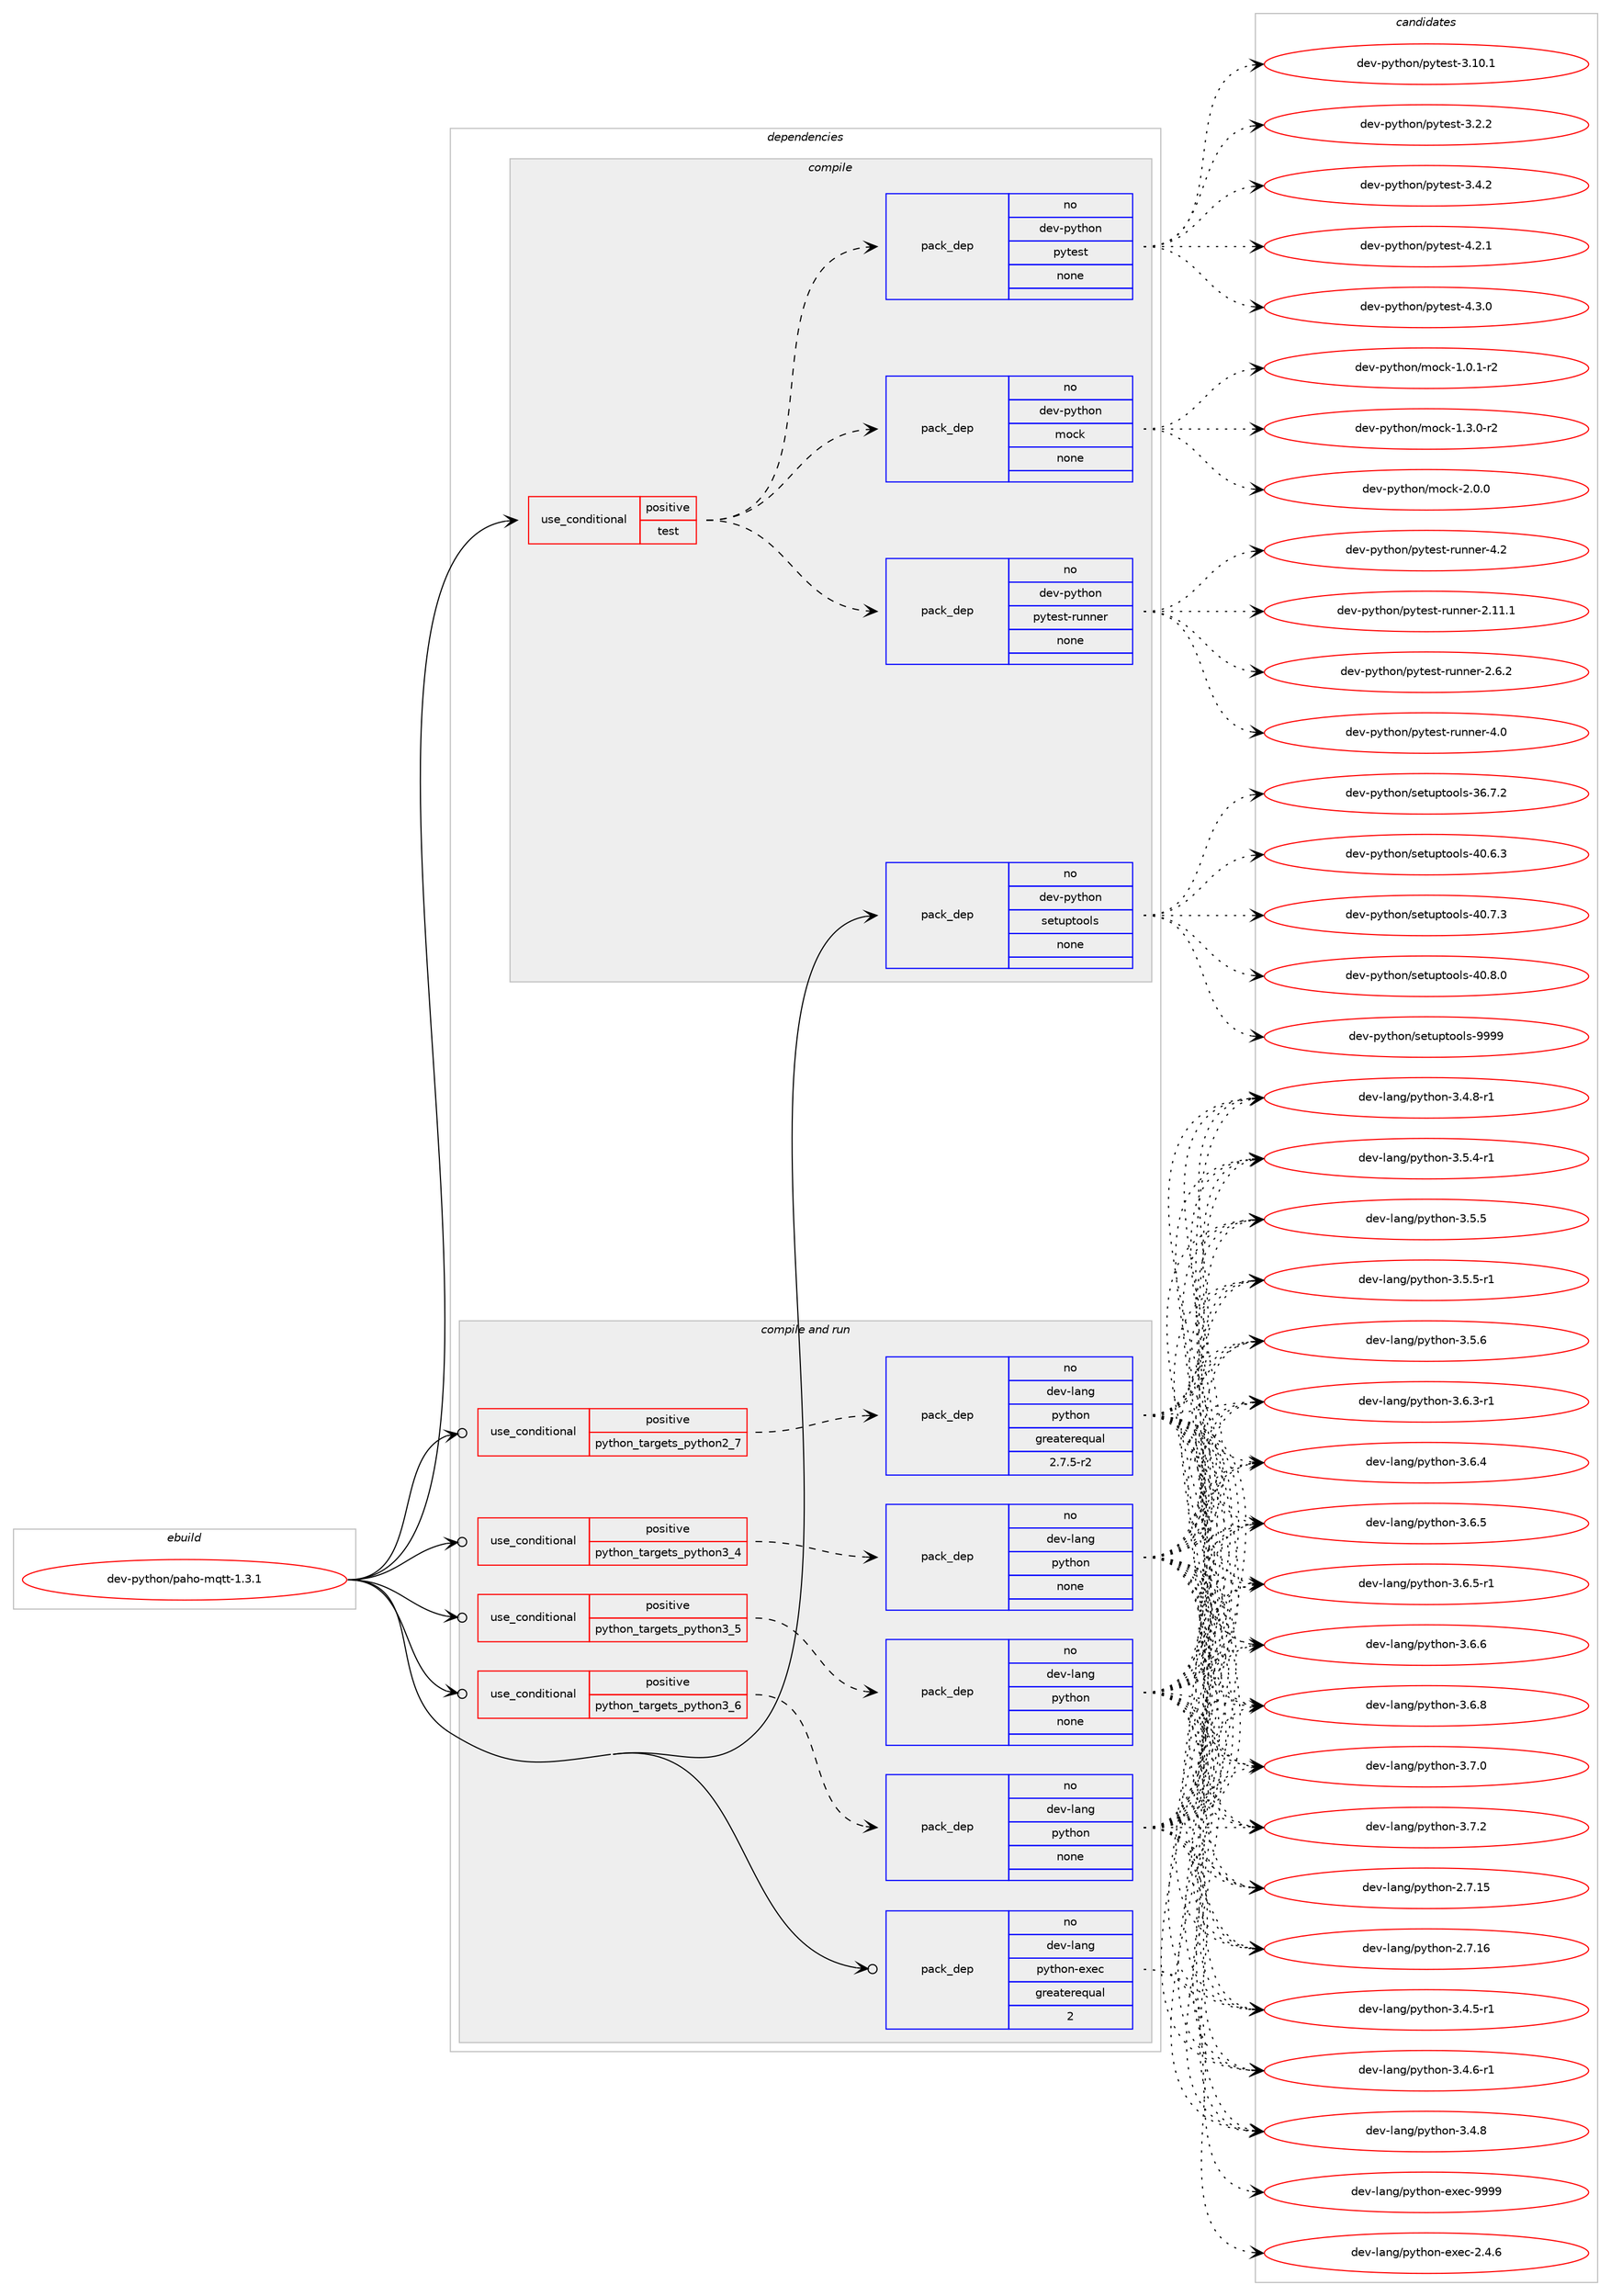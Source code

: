 digraph prolog {

# *************
# Graph options
# *************

newrank=true;
concentrate=true;
compound=true;
graph [rankdir=LR,fontname=Helvetica,fontsize=10,ranksep=1.5];#, ranksep=2.5, nodesep=0.2];
edge  [arrowhead=vee];
node  [fontname=Helvetica,fontsize=10];

# **********
# The ebuild
# **********

subgraph cluster_leftcol {
color=gray;
rank=same;
label=<<i>ebuild</i>>;
id [label="dev-python/paho-mqtt-1.3.1", color=red, width=4, href="../dev-python/paho-mqtt-1.3.1.svg"];
}

# ****************
# The dependencies
# ****************

subgraph cluster_midcol {
color=gray;
label=<<i>dependencies</i>>;
subgraph cluster_compile {
fillcolor="#eeeeee";
style=filled;
label=<<i>compile</i>>;
subgraph cond378903 {
dependency1423721 [label=<<TABLE BORDER="0" CELLBORDER="1" CELLSPACING="0" CELLPADDING="4"><TR><TD ROWSPAN="3" CELLPADDING="10">use_conditional</TD></TR><TR><TD>positive</TD></TR><TR><TD>test</TD></TR></TABLE>>, shape=none, color=red];
subgraph pack1021538 {
dependency1423722 [label=<<TABLE BORDER="0" CELLBORDER="1" CELLSPACING="0" CELLPADDING="4" WIDTH="220"><TR><TD ROWSPAN="6" CELLPADDING="30">pack_dep</TD></TR><TR><TD WIDTH="110">no</TD></TR><TR><TD>dev-python</TD></TR><TR><TD>mock</TD></TR><TR><TD>none</TD></TR><TR><TD></TD></TR></TABLE>>, shape=none, color=blue];
}
dependency1423721:e -> dependency1423722:w [weight=20,style="dashed",arrowhead="vee"];
subgraph pack1021539 {
dependency1423723 [label=<<TABLE BORDER="0" CELLBORDER="1" CELLSPACING="0" CELLPADDING="4" WIDTH="220"><TR><TD ROWSPAN="6" CELLPADDING="30">pack_dep</TD></TR><TR><TD WIDTH="110">no</TD></TR><TR><TD>dev-python</TD></TR><TR><TD>pytest</TD></TR><TR><TD>none</TD></TR><TR><TD></TD></TR></TABLE>>, shape=none, color=blue];
}
dependency1423721:e -> dependency1423723:w [weight=20,style="dashed",arrowhead="vee"];
subgraph pack1021540 {
dependency1423724 [label=<<TABLE BORDER="0" CELLBORDER="1" CELLSPACING="0" CELLPADDING="4" WIDTH="220"><TR><TD ROWSPAN="6" CELLPADDING="30">pack_dep</TD></TR><TR><TD WIDTH="110">no</TD></TR><TR><TD>dev-python</TD></TR><TR><TD>pytest-runner</TD></TR><TR><TD>none</TD></TR><TR><TD></TD></TR></TABLE>>, shape=none, color=blue];
}
dependency1423721:e -> dependency1423724:w [weight=20,style="dashed",arrowhead="vee"];
}
id:e -> dependency1423721:w [weight=20,style="solid",arrowhead="vee"];
subgraph pack1021541 {
dependency1423725 [label=<<TABLE BORDER="0" CELLBORDER="1" CELLSPACING="0" CELLPADDING="4" WIDTH="220"><TR><TD ROWSPAN="6" CELLPADDING="30">pack_dep</TD></TR><TR><TD WIDTH="110">no</TD></TR><TR><TD>dev-python</TD></TR><TR><TD>setuptools</TD></TR><TR><TD>none</TD></TR><TR><TD></TD></TR></TABLE>>, shape=none, color=blue];
}
id:e -> dependency1423725:w [weight=20,style="solid",arrowhead="vee"];
}
subgraph cluster_compileandrun {
fillcolor="#eeeeee";
style=filled;
label=<<i>compile and run</i>>;
subgraph cond378904 {
dependency1423726 [label=<<TABLE BORDER="0" CELLBORDER="1" CELLSPACING="0" CELLPADDING="4"><TR><TD ROWSPAN="3" CELLPADDING="10">use_conditional</TD></TR><TR><TD>positive</TD></TR><TR><TD>python_targets_python2_7</TD></TR></TABLE>>, shape=none, color=red];
subgraph pack1021542 {
dependency1423727 [label=<<TABLE BORDER="0" CELLBORDER="1" CELLSPACING="0" CELLPADDING="4" WIDTH="220"><TR><TD ROWSPAN="6" CELLPADDING="30">pack_dep</TD></TR><TR><TD WIDTH="110">no</TD></TR><TR><TD>dev-lang</TD></TR><TR><TD>python</TD></TR><TR><TD>greaterequal</TD></TR><TR><TD>2.7.5-r2</TD></TR></TABLE>>, shape=none, color=blue];
}
dependency1423726:e -> dependency1423727:w [weight=20,style="dashed",arrowhead="vee"];
}
id:e -> dependency1423726:w [weight=20,style="solid",arrowhead="odotvee"];
subgraph cond378905 {
dependency1423728 [label=<<TABLE BORDER="0" CELLBORDER="1" CELLSPACING="0" CELLPADDING="4"><TR><TD ROWSPAN="3" CELLPADDING="10">use_conditional</TD></TR><TR><TD>positive</TD></TR><TR><TD>python_targets_python3_4</TD></TR></TABLE>>, shape=none, color=red];
subgraph pack1021543 {
dependency1423729 [label=<<TABLE BORDER="0" CELLBORDER="1" CELLSPACING="0" CELLPADDING="4" WIDTH="220"><TR><TD ROWSPAN="6" CELLPADDING="30">pack_dep</TD></TR><TR><TD WIDTH="110">no</TD></TR><TR><TD>dev-lang</TD></TR><TR><TD>python</TD></TR><TR><TD>none</TD></TR><TR><TD></TD></TR></TABLE>>, shape=none, color=blue];
}
dependency1423728:e -> dependency1423729:w [weight=20,style="dashed",arrowhead="vee"];
}
id:e -> dependency1423728:w [weight=20,style="solid",arrowhead="odotvee"];
subgraph cond378906 {
dependency1423730 [label=<<TABLE BORDER="0" CELLBORDER="1" CELLSPACING="0" CELLPADDING="4"><TR><TD ROWSPAN="3" CELLPADDING="10">use_conditional</TD></TR><TR><TD>positive</TD></TR><TR><TD>python_targets_python3_5</TD></TR></TABLE>>, shape=none, color=red];
subgraph pack1021544 {
dependency1423731 [label=<<TABLE BORDER="0" CELLBORDER="1" CELLSPACING="0" CELLPADDING="4" WIDTH="220"><TR><TD ROWSPAN="6" CELLPADDING="30">pack_dep</TD></TR><TR><TD WIDTH="110">no</TD></TR><TR><TD>dev-lang</TD></TR><TR><TD>python</TD></TR><TR><TD>none</TD></TR><TR><TD></TD></TR></TABLE>>, shape=none, color=blue];
}
dependency1423730:e -> dependency1423731:w [weight=20,style="dashed",arrowhead="vee"];
}
id:e -> dependency1423730:w [weight=20,style="solid",arrowhead="odotvee"];
subgraph cond378907 {
dependency1423732 [label=<<TABLE BORDER="0" CELLBORDER="1" CELLSPACING="0" CELLPADDING="4"><TR><TD ROWSPAN="3" CELLPADDING="10">use_conditional</TD></TR><TR><TD>positive</TD></TR><TR><TD>python_targets_python3_6</TD></TR></TABLE>>, shape=none, color=red];
subgraph pack1021545 {
dependency1423733 [label=<<TABLE BORDER="0" CELLBORDER="1" CELLSPACING="0" CELLPADDING="4" WIDTH="220"><TR><TD ROWSPAN="6" CELLPADDING="30">pack_dep</TD></TR><TR><TD WIDTH="110">no</TD></TR><TR><TD>dev-lang</TD></TR><TR><TD>python</TD></TR><TR><TD>none</TD></TR><TR><TD></TD></TR></TABLE>>, shape=none, color=blue];
}
dependency1423732:e -> dependency1423733:w [weight=20,style="dashed",arrowhead="vee"];
}
id:e -> dependency1423732:w [weight=20,style="solid",arrowhead="odotvee"];
subgraph pack1021546 {
dependency1423734 [label=<<TABLE BORDER="0" CELLBORDER="1" CELLSPACING="0" CELLPADDING="4" WIDTH="220"><TR><TD ROWSPAN="6" CELLPADDING="30">pack_dep</TD></TR><TR><TD WIDTH="110">no</TD></TR><TR><TD>dev-lang</TD></TR><TR><TD>python-exec</TD></TR><TR><TD>greaterequal</TD></TR><TR><TD>2</TD></TR></TABLE>>, shape=none, color=blue];
}
id:e -> dependency1423734:w [weight=20,style="solid",arrowhead="odotvee"];
}
subgraph cluster_run {
fillcolor="#eeeeee";
style=filled;
label=<<i>run</i>>;
}
}

# **************
# The candidates
# **************

subgraph cluster_choices {
rank=same;
color=gray;
label=<<i>candidates</i>>;

subgraph choice1021538 {
color=black;
nodesep=1;
choice1001011184511212111610411111047109111991074549464846494511450 [label="dev-python/mock-1.0.1-r2", color=red, width=4,href="../dev-python/mock-1.0.1-r2.svg"];
choice1001011184511212111610411111047109111991074549465146484511450 [label="dev-python/mock-1.3.0-r2", color=red, width=4,href="../dev-python/mock-1.3.0-r2.svg"];
choice100101118451121211161041111104710911199107455046484648 [label="dev-python/mock-2.0.0", color=red, width=4,href="../dev-python/mock-2.0.0.svg"];
dependency1423722:e -> choice1001011184511212111610411111047109111991074549464846494511450:w [style=dotted,weight="100"];
dependency1423722:e -> choice1001011184511212111610411111047109111991074549465146484511450:w [style=dotted,weight="100"];
dependency1423722:e -> choice100101118451121211161041111104710911199107455046484648:w [style=dotted,weight="100"];
}
subgraph choice1021539 {
color=black;
nodesep=1;
choice100101118451121211161041111104711212111610111511645514649484649 [label="dev-python/pytest-3.10.1", color=red, width=4,href="../dev-python/pytest-3.10.1.svg"];
choice1001011184511212111610411111047112121116101115116455146504650 [label="dev-python/pytest-3.2.2", color=red, width=4,href="../dev-python/pytest-3.2.2.svg"];
choice1001011184511212111610411111047112121116101115116455146524650 [label="dev-python/pytest-3.4.2", color=red, width=4,href="../dev-python/pytest-3.4.2.svg"];
choice1001011184511212111610411111047112121116101115116455246504649 [label="dev-python/pytest-4.2.1", color=red, width=4,href="../dev-python/pytest-4.2.1.svg"];
choice1001011184511212111610411111047112121116101115116455246514648 [label="dev-python/pytest-4.3.0", color=red, width=4,href="../dev-python/pytest-4.3.0.svg"];
dependency1423723:e -> choice100101118451121211161041111104711212111610111511645514649484649:w [style=dotted,weight="100"];
dependency1423723:e -> choice1001011184511212111610411111047112121116101115116455146504650:w [style=dotted,weight="100"];
dependency1423723:e -> choice1001011184511212111610411111047112121116101115116455146524650:w [style=dotted,weight="100"];
dependency1423723:e -> choice1001011184511212111610411111047112121116101115116455246504649:w [style=dotted,weight="100"];
dependency1423723:e -> choice1001011184511212111610411111047112121116101115116455246514648:w [style=dotted,weight="100"];
}
subgraph choice1021540 {
color=black;
nodesep=1;
choice10010111845112121116104111110471121211161011151164511411711011010111445504649494649 [label="dev-python/pytest-runner-2.11.1", color=red, width=4,href="../dev-python/pytest-runner-2.11.1.svg"];
choice100101118451121211161041111104711212111610111511645114117110110101114455046544650 [label="dev-python/pytest-runner-2.6.2", color=red, width=4,href="../dev-python/pytest-runner-2.6.2.svg"];
choice10010111845112121116104111110471121211161011151164511411711011010111445524648 [label="dev-python/pytest-runner-4.0", color=red, width=4,href="../dev-python/pytest-runner-4.0.svg"];
choice10010111845112121116104111110471121211161011151164511411711011010111445524650 [label="dev-python/pytest-runner-4.2", color=red, width=4,href="../dev-python/pytest-runner-4.2.svg"];
dependency1423724:e -> choice10010111845112121116104111110471121211161011151164511411711011010111445504649494649:w [style=dotted,weight="100"];
dependency1423724:e -> choice100101118451121211161041111104711212111610111511645114117110110101114455046544650:w [style=dotted,weight="100"];
dependency1423724:e -> choice10010111845112121116104111110471121211161011151164511411711011010111445524648:w [style=dotted,weight="100"];
dependency1423724:e -> choice10010111845112121116104111110471121211161011151164511411711011010111445524650:w [style=dotted,weight="100"];
}
subgraph choice1021541 {
color=black;
nodesep=1;
choice100101118451121211161041111104711510111611711211611111110811545515446554650 [label="dev-python/setuptools-36.7.2", color=red, width=4,href="../dev-python/setuptools-36.7.2.svg"];
choice100101118451121211161041111104711510111611711211611111110811545524846544651 [label="dev-python/setuptools-40.6.3", color=red, width=4,href="../dev-python/setuptools-40.6.3.svg"];
choice100101118451121211161041111104711510111611711211611111110811545524846554651 [label="dev-python/setuptools-40.7.3", color=red, width=4,href="../dev-python/setuptools-40.7.3.svg"];
choice100101118451121211161041111104711510111611711211611111110811545524846564648 [label="dev-python/setuptools-40.8.0", color=red, width=4,href="../dev-python/setuptools-40.8.0.svg"];
choice10010111845112121116104111110471151011161171121161111111081154557575757 [label="dev-python/setuptools-9999", color=red, width=4,href="../dev-python/setuptools-9999.svg"];
dependency1423725:e -> choice100101118451121211161041111104711510111611711211611111110811545515446554650:w [style=dotted,weight="100"];
dependency1423725:e -> choice100101118451121211161041111104711510111611711211611111110811545524846544651:w [style=dotted,weight="100"];
dependency1423725:e -> choice100101118451121211161041111104711510111611711211611111110811545524846554651:w [style=dotted,weight="100"];
dependency1423725:e -> choice100101118451121211161041111104711510111611711211611111110811545524846564648:w [style=dotted,weight="100"];
dependency1423725:e -> choice10010111845112121116104111110471151011161171121161111111081154557575757:w [style=dotted,weight="100"];
}
subgraph choice1021542 {
color=black;
nodesep=1;
choice10010111845108971101034711212111610411111045504655464953 [label="dev-lang/python-2.7.15", color=red, width=4,href="../dev-lang/python-2.7.15.svg"];
choice10010111845108971101034711212111610411111045504655464954 [label="dev-lang/python-2.7.16", color=red, width=4,href="../dev-lang/python-2.7.16.svg"];
choice1001011184510897110103471121211161041111104551465246534511449 [label="dev-lang/python-3.4.5-r1", color=red, width=4,href="../dev-lang/python-3.4.5-r1.svg"];
choice1001011184510897110103471121211161041111104551465246544511449 [label="dev-lang/python-3.4.6-r1", color=red, width=4,href="../dev-lang/python-3.4.6-r1.svg"];
choice100101118451089711010347112121116104111110455146524656 [label="dev-lang/python-3.4.8", color=red, width=4,href="../dev-lang/python-3.4.8.svg"];
choice1001011184510897110103471121211161041111104551465246564511449 [label="dev-lang/python-3.4.8-r1", color=red, width=4,href="../dev-lang/python-3.4.8-r1.svg"];
choice1001011184510897110103471121211161041111104551465346524511449 [label="dev-lang/python-3.5.4-r1", color=red, width=4,href="../dev-lang/python-3.5.4-r1.svg"];
choice100101118451089711010347112121116104111110455146534653 [label="dev-lang/python-3.5.5", color=red, width=4,href="../dev-lang/python-3.5.5.svg"];
choice1001011184510897110103471121211161041111104551465346534511449 [label="dev-lang/python-3.5.5-r1", color=red, width=4,href="../dev-lang/python-3.5.5-r1.svg"];
choice100101118451089711010347112121116104111110455146534654 [label="dev-lang/python-3.5.6", color=red, width=4,href="../dev-lang/python-3.5.6.svg"];
choice1001011184510897110103471121211161041111104551465446514511449 [label="dev-lang/python-3.6.3-r1", color=red, width=4,href="../dev-lang/python-3.6.3-r1.svg"];
choice100101118451089711010347112121116104111110455146544652 [label="dev-lang/python-3.6.4", color=red, width=4,href="../dev-lang/python-3.6.4.svg"];
choice100101118451089711010347112121116104111110455146544653 [label="dev-lang/python-3.6.5", color=red, width=4,href="../dev-lang/python-3.6.5.svg"];
choice1001011184510897110103471121211161041111104551465446534511449 [label="dev-lang/python-3.6.5-r1", color=red, width=4,href="../dev-lang/python-3.6.5-r1.svg"];
choice100101118451089711010347112121116104111110455146544654 [label="dev-lang/python-3.6.6", color=red, width=4,href="../dev-lang/python-3.6.6.svg"];
choice100101118451089711010347112121116104111110455146544656 [label="dev-lang/python-3.6.8", color=red, width=4,href="../dev-lang/python-3.6.8.svg"];
choice100101118451089711010347112121116104111110455146554648 [label="dev-lang/python-3.7.0", color=red, width=4,href="../dev-lang/python-3.7.0.svg"];
choice100101118451089711010347112121116104111110455146554650 [label="dev-lang/python-3.7.2", color=red, width=4,href="../dev-lang/python-3.7.2.svg"];
dependency1423727:e -> choice10010111845108971101034711212111610411111045504655464953:w [style=dotted,weight="100"];
dependency1423727:e -> choice10010111845108971101034711212111610411111045504655464954:w [style=dotted,weight="100"];
dependency1423727:e -> choice1001011184510897110103471121211161041111104551465246534511449:w [style=dotted,weight="100"];
dependency1423727:e -> choice1001011184510897110103471121211161041111104551465246544511449:w [style=dotted,weight="100"];
dependency1423727:e -> choice100101118451089711010347112121116104111110455146524656:w [style=dotted,weight="100"];
dependency1423727:e -> choice1001011184510897110103471121211161041111104551465246564511449:w [style=dotted,weight="100"];
dependency1423727:e -> choice1001011184510897110103471121211161041111104551465346524511449:w [style=dotted,weight="100"];
dependency1423727:e -> choice100101118451089711010347112121116104111110455146534653:w [style=dotted,weight="100"];
dependency1423727:e -> choice1001011184510897110103471121211161041111104551465346534511449:w [style=dotted,weight="100"];
dependency1423727:e -> choice100101118451089711010347112121116104111110455146534654:w [style=dotted,weight="100"];
dependency1423727:e -> choice1001011184510897110103471121211161041111104551465446514511449:w [style=dotted,weight="100"];
dependency1423727:e -> choice100101118451089711010347112121116104111110455146544652:w [style=dotted,weight="100"];
dependency1423727:e -> choice100101118451089711010347112121116104111110455146544653:w [style=dotted,weight="100"];
dependency1423727:e -> choice1001011184510897110103471121211161041111104551465446534511449:w [style=dotted,weight="100"];
dependency1423727:e -> choice100101118451089711010347112121116104111110455146544654:w [style=dotted,weight="100"];
dependency1423727:e -> choice100101118451089711010347112121116104111110455146544656:w [style=dotted,weight="100"];
dependency1423727:e -> choice100101118451089711010347112121116104111110455146554648:w [style=dotted,weight="100"];
dependency1423727:e -> choice100101118451089711010347112121116104111110455146554650:w [style=dotted,weight="100"];
}
subgraph choice1021543 {
color=black;
nodesep=1;
choice10010111845108971101034711212111610411111045504655464953 [label="dev-lang/python-2.7.15", color=red, width=4,href="../dev-lang/python-2.7.15.svg"];
choice10010111845108971101034711212111610411111045504655464954 [label="dev-lang/python-2.7.16", color=red, width=4,href="../dev-lang/python-2.7.16.svg"];
choice1001011184510897110103471121211161041111104551465246534511449 [label="dev-lang/python-3.4.5-r1", color=red, width=4,href="../dev-lang/python-3.4.5-r1.svg"];
choice1001011184510897110103471121211161041111104551465246544511449 [label="dev-lang/python-3.4.6-r1", color=red, width=4,href="../dev-lang/python-3.4.6-r1.svg"];
choice100101118451089711010347112121116104111110455146524656 [label="dev-lang/python-3.4.8", color=red, width=4,href="../dev-lang/python-3.4.8.svg"];
choice1001011184510897110103471121211161041111104551465246564511449 [label="dev-lang/python-3.4.8-r1", color=red, width=4,href="../dev-lang/python-3.4.8-r1.svg"];
choice1001011184510897110103471121211161041111104551465346524511449 [label="dev-lang/python-3.5.4-r1", color=red, width=4,href="../dev-lang/python-3.5.4-r1.svg"];
choice100101118451089711010347112121116104111110455146534653 [label="dev-lang/python-3.5.5", color=red, width=4,href="../dev-lang/python-3.5.5.svg"];
choice1001011184510897110103471121211161041111104551465346534511449 [label="dev-lang/python-3.5.5-r1", color=red, width=4,href="../dev-lang/python-3.5.5-r1.svg"];
choice100101118451089711010347112121116104111110455146534654 [label="dev-lang/python-3.5.6", color=red, width=4,href="../dev-lang/python-3.5.6.svg"];
choice1001011184510897110103471121211161041111104551465446514511449 [label="dev-lang/python-3.6.3-r1", color=red, width=4,href="../dev-lang/python-3.6.3-r1.svg"];
choice100101118451089711010347112121116104111110455146544652 [label="dev-lang/python-3.6.4", color=red, width=4,href="../dev-lang/python-3.6.4.svg"];
choice100101118451089711010347112121116104111110455146544653 [label="dev-lang/python-3.6.5", color=red, width=4,href="../dev-lang/python-3.6.5.svg"];
choice1001011184510897110103471121211161041111104551465446534511449 [label="dev-lang/python-3.6.5-r1", color=red, width=4,href="../dev-lang/python-3.6.5-r1.svg"];
choice100101118451089711010347112121116104111110455146544654 [label="dev-lang/python-3.6.6", color=red, width=4,href="../dev-lang/python-3.6.6.svg"];
choice100101118451089711010347112121116104111110455146544656 [label="dev-lang/python-3.6.8", color=red, width=4,href="../dev-lang/python-3.6.8.svg"];
choice100101118451089711010347112121116104111110455146554648 [label="dev-lang/python-3.7.0", color=red, width=4,href="../dev-lang/python-3.7.0.svg"];
choice100101118451089711010347112121116104111110455146554650 [label="dev-lang/python-3.7.2", color=red, width=4,href="../dev-lang/python-3.7.2.svg"];
dependency1423729:e -> choice10010111845108971101034711212111610411111045504655464953:w [style=dotted,weight="100"];
dependency1423729:e -> choice10010111845108971101034711212111610411111045504655464954:w [style=dotted,weight="100"];
dependency1423729:e -> choice1001011184510897110103471121211161041111104551465246534511449:w [style=dotted,weight="100"];
dependency1423729:e -> choice1001011184510897110103471121211161041111104551465246544511449:w [style=dotted,weight="100"];
dependency1423729:e -> choice100101118451089711010347112121116104111110455146524656:w [style=dotted,weight="100"];
dependency1423729:e -> choice1001011184510897110103471121211161041111104551465246564511449:w [style=dotted,weight="100"];
dependency1423729:e -> choice1001011184510897110103471121211161041111104551465346524511449:w [style=dotted,weight="100"];
dependency1423729:e -> choice100101118451089711010347112121116104111110455146534653:w [style=dotted,weight="100"];
dependency1423729:e -> choice1001011184510897110103471121211161041111104551465346534511449:w [style=dotted,weight="100"];
dependency1423729:e -> choice100101118451089711010347112121116104111110455146534654:w [style=dotted,weight="100"];
dependency1423729:e -> choice1001011184510897110103471121211161041111104551465446514511449:w [style=dotted,weight="100"];
dependency1423729:e -> choice100101118451089711010347112121116104111110455146544652:w [style=dotted,weight="100"];
dependency1423729:e -> choice100101118451089711010347112121116104111110455146544653:w [style=dotted,weight="100"];
dependency1423729:e -> choice1001011184510897110103471121211161041111104551465446534511449:w [style=dotted,weight="100"];
dependency1423729:e -> choice100101118451089711010347112121116104111110455146544654:w [style=dotted,weight="100"];
dependency1423729:e -> choice100101118451089711010347112121116104111110455146544656:w [style=dotted,weight="100"];
dependency1423729:e -> choice100101118451089711010347112121116104111110455146554648:w [style=dotted,weight="100"];
dependency1423729:e -> choice100101118451089711010347112121116104111110455146554650:w [style=dotted,weight="100"];
}
subgraph choice1021544 {
color=black;
nodesep=1;
choice10010111845108971101034711212111610411111045504655464953 [label="dev-lang/python-2.7.15", color=red, width=4,href="../dev-lang/python-2.7.15.svg"];
choice10010111845108971101034711212111610411111045504655464954 [label="dev-lang/python-2.7.16", color=red, width=4,href="../dev-lang/python-2.7.16.svg"];
choice1001011184510897110103471121211161041111104551465246534511449 [label="dev-lang/python-3.4.5-r1", color=red, width=4,href="../dev-lang/python-3.4.5-r1.svg"];
choice1001011184510897110103471121211161041111104551465246544511449 [label="dev-lang/python-3.4.6-r1", color=red, width=4,href="../dev-lang/python-3.4.6-r1.svg"];
choice100101118451089711010347112121116104111110455146524656 [label="dev-lang/python-3.4.8", color=red, width=4,href="../dev-lang/python-3.4.8.svg"];
choice1001011184510897110103471121211161041111104551465246564511449 [label="dev-lang/python-3.4.8-r1", color=red, width=4,href="../dev-lang/python-3.4.8-r1.svg"];
choice1001011184510897110103471121211161041111104551465346524511449 [label="dev-lang/python-3.5.4-r1", color=red, width=4,href="../dev-lang/python-3.5.4-r1.svg"];
choice100101118451089711010347112121116104111110455146534653 [label="dev-lang/python-3.5.5", color=red, width=4,href="../dev-lang/python-3.5.5.svg"];
choice1001011184510897110103471121211161041111104551465346534511449 [label="dev-lang/python-3.5.5-r1", color=red, width=4,href="../dev-lang/python-3.5.5-r1.svg"];
choice100101118451089711010347112121116104111110455146534654 [label="dev-lang/python-3.5.6", color=red, width=4,href="../dev-lang/python-3.5.6.svg"];
choice1001011184510897110103471121211161041111104551465446514511449 [label="dev-lang/python-3.6.3-r1", color=red, width=4,href="../dev-lang/python-3.6.3-r1.svg"];
choice100101118451089711010347112121116104111110455146544652 [label="dev-lang/python-3.6.4", color=red, width=4,href="../dev-lang/python-3.6.4.svg"];
choice100101118451089711010347112121116104111110455146544653 [label="dev-lang/python-3.6.5", color=red, width=4,href="../dev-lang/python-3.6.5.svg"];
choice1001011184510897110103471121211161041111104551465446534511449 [label="dev-lang/python-3.6.5-r1", color=red, width=4,href="../dev-lang/python-3.6.5-r1.svg"];
choice100101118451089711010347112121116104111110455146544654 [label="dev-lang/python-3.6.6", color=red, width=4,href="../dev-lang/python-3.6.6.svg"];
choice100101118451089711010347112121116104111110455146544656 [label="dev-lang/python-3.6.8", color=red, width=4,href="../dev-lang/python-3.6.8.svg"];
choice100101118451089711010347112121116104111110455146554648 [label="dev-lang/python-3.7.0", color=red, width=4,href="../dev-lang/python-3.7.0.svg"];
choice100101118451089711010347112121116104111110455146554650 [label="dev-lang/python-3.7.2", color=red, width=4,href="../dev-lang/python-3.7.2.svg"];
dependency1423731:e -> choice10010111845108971101034711212111610411111045504655464953:w [style=dotted,weight="100"];
dependency1423731:e -> choice10010111845108971101034711212111610411111045504655464954:w [style=dotted,weight="100"];
dependency1423731:e -> choice1001011184510897110103471121211161041111104551465246534511449:w [style=dotted,weight="100"];
dependency1423731:e -> choice1001011184510897110103471121211161041111104551465246544511449:w [style=dotted,weight="100"];
dependency1423731:e -> choice100101118451089711010347112121116104111110455146524656:w [style=dotted,weight="100"];
dependency1423731:e -> choice1001011184510897110103471121211161041111104551465246564511449:w [style=dotted,weight="100"];
dependency1423731:e -> choice1001011184510897110103471121211161041111104551465346524511449:w [style=dotted,weight="100"];
dependency1423731:e -> choice100101118451089711010347112121116104111110455146534653:w [style=dotted,weight="100"];
dependency1423731:e -> choice1001011184510897110103471121211161041111104551465346534511449:w [style=dotted,weight="100"];
dependency1423731:e -> choice100101118451089711010347112121116104111110455146534654:w [style=dotted,weight="100"];
dependency1423731:e -> choice1001011184510897110103471121211161041111104551465446514511449:w [style=dotted,weight="100"];
dependency1423731:e -> choice100101118451089711010347112121116104111110455146544652:w [style=dotted,weight="100"];
dependency1423731:e -> choice100101118451089711010347112121116104111110455146544653:w [style=dotted,weight="100"];
dependency1423731:e -> choice1001011184510897110103471121211161041111104551465446534511449:w [style=dotted,weight="100"];
dependency1423731:e -> choice100101118451089711010347112121116104111110455146544654:w [style=dotted,weight="100"];
dependency1423731:e -> choice100101118451089711010347112121116104111110455146544656:w [style=dotted,weight="100"];
dependency1423731:e -> choice100101118451089711010347112121116104111110455146554648:w [style=dotted,weight="100"];
dependency1423731:e -> choice100101118451089711010347112121116104111110455146554650:w [style=dotted,weight="100"];
}
subgraph choice1021545 {
color=black;
nodesep=1;
choice10010111845108971101034711212111610411111045504655464953 [label="dev-lang/python-2.7.15", color=red, width=4,href="../dev-lang/python-2.7.15.svg"];
choice10010111845108971101034711212111610411111045504655464954 [label="dev-lang/python-2.7.16", color=red, width=4,href="../dev-lang/python-2.7.16.svg"];
choice1001011184510897110103471121211161041111104551465246534511449 [label="dev-lang/python-3.4.5-r1", color=red, width=4,href="../dev-lang/python-3.4.5-r1.svg"];
choice1001011184510897110103471121211161041111104551465246544511449 [label="dev-lang/python-3.4.6-r1", color=red, width=4,href="../dev-lang/python-3.4.6-r1.svg"];
choice100101118451089711010347112121116104111110455146524656 [label="dev-lang/python-3.4.8", color=red, width=4,href="../dev-lang/python-3.4.8.svg"];
choice1001011184510897110103471121211161041111104551465246564511449 [label="dev-lang/python-3.4.8-r1", color=red, width=4,href="../dev-lang/python-3.4.8-r1.svg"];
choice1001011184510897110103471121211161041111104551465346524511449 [label="dev-lang/python-3.5.4-r1", color=red, width=4,href="../dev-lang/python-3.5.4-r1.svg"];
choice100101118451089711010347112121116104111110455146534653 [label="dev-lang/python-3.5.5", color=red, width=4,href="../dev-lang/python-3.5.5.svg"];
choice1001011184510897110103471121211161041111104551465346534511449 [label="dev-lang/python-3.5.5-r1", color=red, width=4,href="../dev-lang/python-3.5.5-r1.svg"];
choice100101118451089711010347112121116104111110455146534654 [label="dev-lang/python-3.5.6", color=red, width=4,href="../dev-lang/python-3.5.6.svg"];
choice1001011184510897110103471121211161041111104551465446514511449 [label="dev-lang/python-3.6.3-r1", color=red, width=4,href="../dev-lang/python-3.6.3-r1.svg"];
choice100101118451089711010347112121116104111110455146544652 [label="dev-lang/python-3.6.4", color=red, width=4,href="../dev-lang/python-3.6.4.svg"];
choice100101118451089711010347112121116104111110455146544653 [label="dev-lang/python-3.6.5", color=red, width=4,href="../dev-lang/python-3.6.5.svg"];
choice1001011184510897110103471121211161041111104551465446534511449 [label="dev-lang/python-3.6.5-r1", color=red, width=4,href="../dev-lang/python-3.6.5-r1.svg"];
choice100101118451089711010347112121116104111110455146544654 [label="dev-lang/python-3.6.6", color=red, width=4,href="../dev-lang/python-3.6.6.svg"];
choice100101118451089711010347112121116104111110455146544656 [label="dev-lang/python-3.6.8", color=red, width=4,href="../dev-lang/python-3.6.8.svg"];
choice100101118451089711010347112121116104111110455146554648 [label="dev-lang/python-3.7.0", color=red, width=4,href="../dev-lang/python-3.7.0.svg"];
choice100101118451089711010347112121116104111110455146554650 [label="dev-lang/python-3.7.2", color=red, width=4,href="../dev-lang/python-3.7.2.svg"];
dependency1423733:e -> choice10010111845108971101034711212111610411111045504655464953:w [style=dotted,weight="100"];
dependency1423733:e -> choice10010111845108971101034711212111610411111045504655464954:w [style=dotted,weight="100"];
dependency1423733:e -> choice1001011184510897110103471121211161041111104551465246534511449:w [style=dotted,weight="100"];
dependency1423733:e -> choice1001011184510897110103471121211161041111104551465246544511449:w [style=dotted,weight="100"];
dependency1423733:e -> choice100101118451089711010347112121116104111110455146524656:w [style=dotted,weight="100"];
dependency1423733:e -> choice1001011184510897110103471121211161041111104551465246564511449:w [style=dotted,weight="100"];
dependency1423733:e -> choice1001011184510897110103471121211161041111104551465346524511449:w [style=dotted,weight="100"];
dependency1423733:e -> choice100101118451089711010347112121116104111110455146534653:w [style=dotted,weight="100"];
dependency1423733:e -> choice1001011184510897110103471121211161041111104551465346534511449:w [style=dotted,weight="100"];
dependency1423733:e -> choice100101118451089711010347112121116104111110455146534654:w [style=dotted,weight="100"];
dependency1423733:e -> choice1001011184510897110103471121211161041111104551465446514511449:w [style=dotted,weight="100"];
dependency1423733:e -> choice100101118451089711010347112121116104111110455146544652:w [style=dotted,weight="100"];
dependency1423733:e -> choice100101118451089711010347112121116104111110455146544653:w [style=dotted,weight="100"];
dependency1423733:e -> choice1001011184510897110103471121211161041111104551465446534511449:w [style=dotted,weight="100"];
dependency1423733:e -> choice100101118451089711010347112121116104111110455146544654:w [style=dotted,weight="100"];
dependency1423733:e -> choice100101118451089711010347112121116104111110455146544656:w [style=dotted,weight="100"];
dependency1423733:e -> choice100101118451089711010347112121116104111110455146554648:w [style=dotted,weight="100"];
dependency1423733:e -> choice100101118451089711010347112121116104111110455146554650:w [style=dotted,weight="100"];
}
subgraph choice1021546 {
color=black;
nodesep=1;
choice1001011184510897110103471121211161041111104510112010199455046524654 [label="dev-lang/python-exec-2.4.6", color=red, width=4,href="../dev-lang/python-exec-2.4.6.svg"];
choice10010111845108971101034711212111610411111045101120101994557575757 [label="dev-lang/python-exec-9999", color=red, width=4,href="../dev-lang/python-exec-9999.svg"];
dependency1423734:e -> choice1001011184510897110103471121211161041111104510112010199455046524654:w [style=dotted,weight="100"];
dependency1423734:e -> choice10010111845108971101034711212111610411111045101120101994557575757:w [style=dotted,weight="100"];
}
}

}
